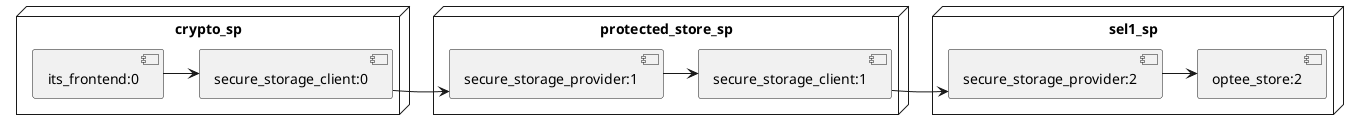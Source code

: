 '-------------------------------------------------------------------------------
' Copyright (c) 2021, Arm Limited and Contributors. All rights reserved.
'
' SPDX-License-Identifier: BSD-3-Clause
'
'-------------------------------------------------------------------------------

@startuml

node crypto_sp {
	[its_frontend:0] -> [secure_storage_client:0]
}

node protected_store_sp {
	[secure_storage_provider:1] -> [secure_storage_client:1]
}

node sel1_sp {
	[secure_storage_provider:2] -> [optee_store:2]
}

[secure_storage_client:0] -> [secure_storage_provider:1]
[secure_storage_client:1] -> [secure_storage_provider:2]

@enduml